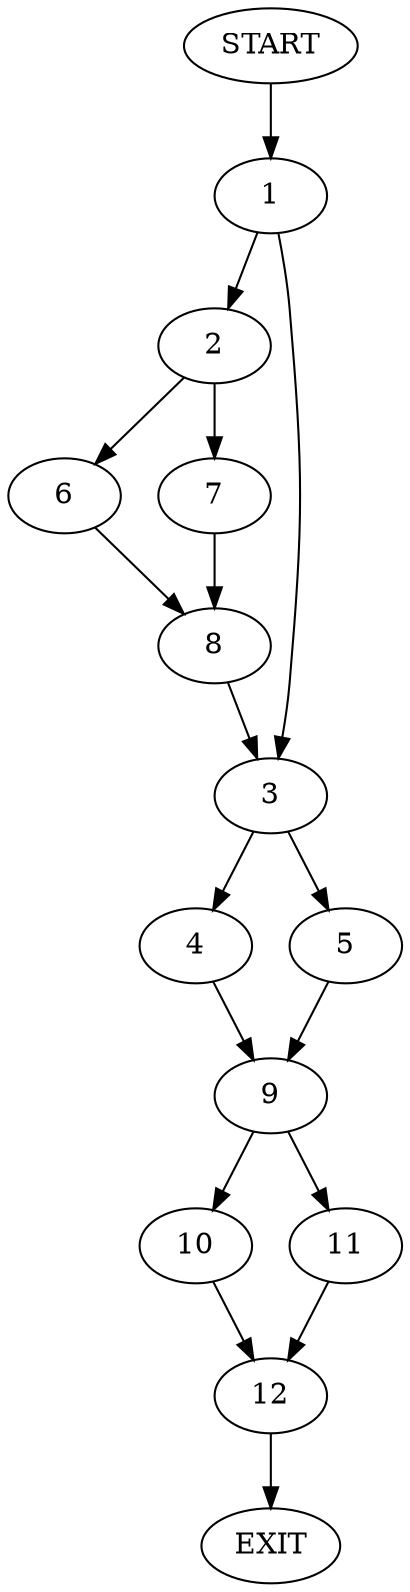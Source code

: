 digraph {
0 [label="START"]
13 [label="EXIT"]
0 -> 1
1 -> 2
1 -> 3
3 -> 4
3 -> 5
2 -> 6
2 -> 7
6 -> 8
7 -> 8
8 -> 3
5 -> 9
4 -> 9
9 -> 10
9 -> 11
10 -> 12
11 -> 12
12 -> 13
}

